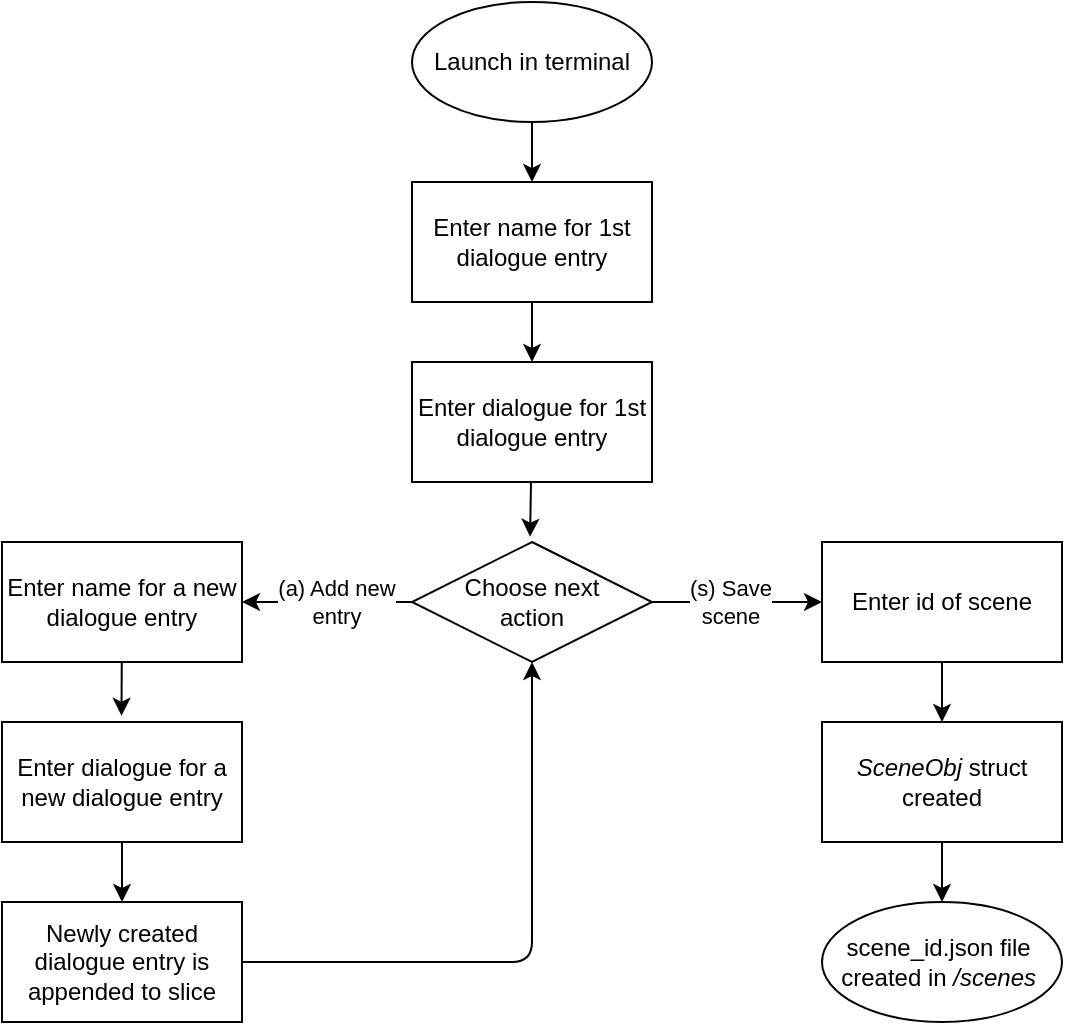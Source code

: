 <mxfile>
    <diagram id="ukACi9-LlK7c7PuHq92q" name="Page-1">
        <mxGraphModel dx="1145" dy="658" grid="1" gridSize="10" guides="1" tooltips="1" connect="1" arrows="1" fold="1" page="1" pageScale="1" pageWidth="850" pageHeight="1100" math="0" shadow="0">
            <root>
                <mxCell id="0"/>
                <mxCell id="1" parent="0"/>
                <mxCell id="22" style="edgeStyle=none;html=1;" edge="1" parent="1" source="2" target="5">
                    <mxGeometry relative="1" as="geometry"/>
                </mxCell>
                <mxCell id="2" value="Enter name for 1st dialogue entry" style="whiteSpace=wrap;html=1;" vertex="1" parent="1">
                    <mxGeometry x="365" y="130" width="120" height="60" as="geometry"/>
                </mxCell>
                <mxCell id="23" style="edgeStyle=none;html=1;entryX=0.5;entryY=0;entryDx=0;entryDy=0;" edge="1" parent="1" source="4" target="2">
                    <mxGeometry relative="1" as="geometry"/>
                </mxCell>
                <mxCell id="4" value="Launch in terminal" style="ellipse;whiteSpace=wrap;html=1;" vertex="1" parent="1">
                    <mxGeometry x="365" y="40" width="120" height="60" as="geometry"/>
                </mxCell>
                <mxCell id="21" style="edgeStyle=none;html=1;entryX=0.492;entryY=-0.044;entryDx=0;entryDy=0;entryPerimeter=0;" edge="1" parent="1" source="5" target="6">
                    <mxGeometry relative="1" as="geometry"/>
                </mxCell>
                <mxCell id="5" value="Enter dialogue for 1st dialogue entry" style="whiteSpace=wrap;html=1;" vertex="1" parent="1">
                    <mxGeometry x="365" y="220" width="120" height="60" as="geometry"/>
                </mxCell>
                <mxCell id="11" style="edgeStyle=none;html=1;entryX=1;entryY=0.5;entryDx=0;entryDy=0;" edge="1" parent="1" source="6" target="7">
                    <mxGeometry relative="1" as="geometry"/>
                </mxCell>
                <mxCell id="12" value="(a) Add new&lt;br&gt;entry" style="edgeLabel;html=1;align=center;verticalAlign=middle;resizable=0;points=[];" vertex="1" connectable="0" parent="11">
                    <mxGeometry x="-0.328" y="-1" relative="1" as="geometry">
                        <mxPoint x="-10" y="1" as="offset"/>
                    </mxGeometry>
                </mxCell>
                <mxCell id="19" style="edgeStyle=none;html=1;entryX=0;entryY=0.5;entryDx=0;entryDy=0;" edge="1" parent="1" source="6" target="18">
                    <mxGeometry relative="1" as="geometry"/>
                </mxCell>
                <mxCell id="20" value="(s) Save &lt;br&gt;scene" style="edgeLabel;html=1;align=center;verticalAlign=middle;resizable=0;points=[];" vertex="1" connectable="0" parent="19">
                    <mxGeometry x="-0.206" y="-1" relative="1" as="geometry">
                        <mxPoint x="5" y="-1" as="offset"/>
                    </mxGeometry>
                </mxCell>
                <mxCell id="6" value="Choose next &lt;br&gt;action" style="rhombus;whiteSpace=wrap;html=1;" vertex="1" parent="1">
                    <mxGeometry x="365" y="310" width="120" height="60" as="geometry"/>
                </mxCell>
                <mxCell id="13" style="edgeStyle=none;html=1;entryX=0.498;entryY=-0.052;entryDx=0;entryDy=0;entryPerimeter=0;" edge="1" parent="1" source="7" target="9">
                    <mxGeometry relative="1" as="geometry"/>
                </mxCell>
                <mxCell id="7" value="Enter name for a new dialogue entry" style="whiteSpace=wrap;html=1;" vertex="1" parent="1">
                    <mxGeometry x="160" y="310" width="120" height="60" as="geometry"/>
                </mxCell>
                <mxCell id="14" style="edgeStyle=none;html=1;entryX=0.5;entryY=0;entryDx=0;entryDy=0;" edge="1" parent="1" source="9" target="10">
                    <mxGeometry relative="1" as="geometry"/>
                </mxCell>
                <mxCell id="9" value="Enter dialogue for a new dialogue entry" style="whiteSpace=wrap;html=1;" vertex="1" parent="1">
                    <mxGeometry x="160" y="400" width="120" height="60" as="geometry"/>
                </mxCell>
                <mxCell id="16" style="edgeStyle=none;html=1;entryX=0.5;entryY=1;entryDx=0;entryDy=0;" edge="1" parent="1" source="10" target="6">
                    <mxGeometry relative="1" as="geometry">
                        <mxPoint x="370" y="520" as="targetPoint"/>
                        <Array as="points">
                            <mxPoint x="425" y="520"/>
                        </Array>
                    </mxGeometry>
                </mxCell>
                <mxCell id="10" value="Newly created dialogue entry is appended to slice" style="whiteSpace=wrap;html=1;" vertex="1" parent="1">
                    <mxGeometry x="160" y="490" width="120" height="60" as="geometry"/>
                </mxCell>
                <mxCell id="27" style="edgeStyle=none;html=1;entryX=0.5;entryY=0;entryDx=0;entryDy=0;" edge="1" parent="1" source="18" target="26">
                    <mxGeometry relative="1" as="geometry"/>
                </mxCell>
                <mxCell id="18" value="Enter id of scene" style="whiteSpace=wrap;html=1;" vertex="1" parent="1">
                    <mxGeometry x="570" y="310" width="120" height="60" as="geometry"/>
                </mxCell>
                <mxCell id="24" value="scene_id.json file&amp;nbsp; created in &lt;i&gt;/scenes&lt;/i&gt;&amp;nbsp;" style="ellipse;whiteSpace=wrap;html=1;" vertex="1" parent="1">
                    <mxGeometry x="570" y="490" width="120" height="60" as="geometry"/>
                </mxCell>
                <mxCell id="28" style="edgeStyle=none;html=1;entryX=0.5;entryY=0;entryDx=0;entryDy=0;" edge="1" parent="1" source="26" target="24">
                    <mxGeometry relative="1" as="geometry"/>
                </mxCell>
                <mxCell id="26" value="&lt;i&gt;SceneObj&lt;/i&gt; struct created" style="whiteSpace=wrap;html=1;" vertex="1" parent="1">
                    <mxGeometry x="570" y="400" width="120" height="60" as="geometry"/>
                </mxCell>
            </root>
        </mxGraphModel>
    </diagram>
</mxfile>